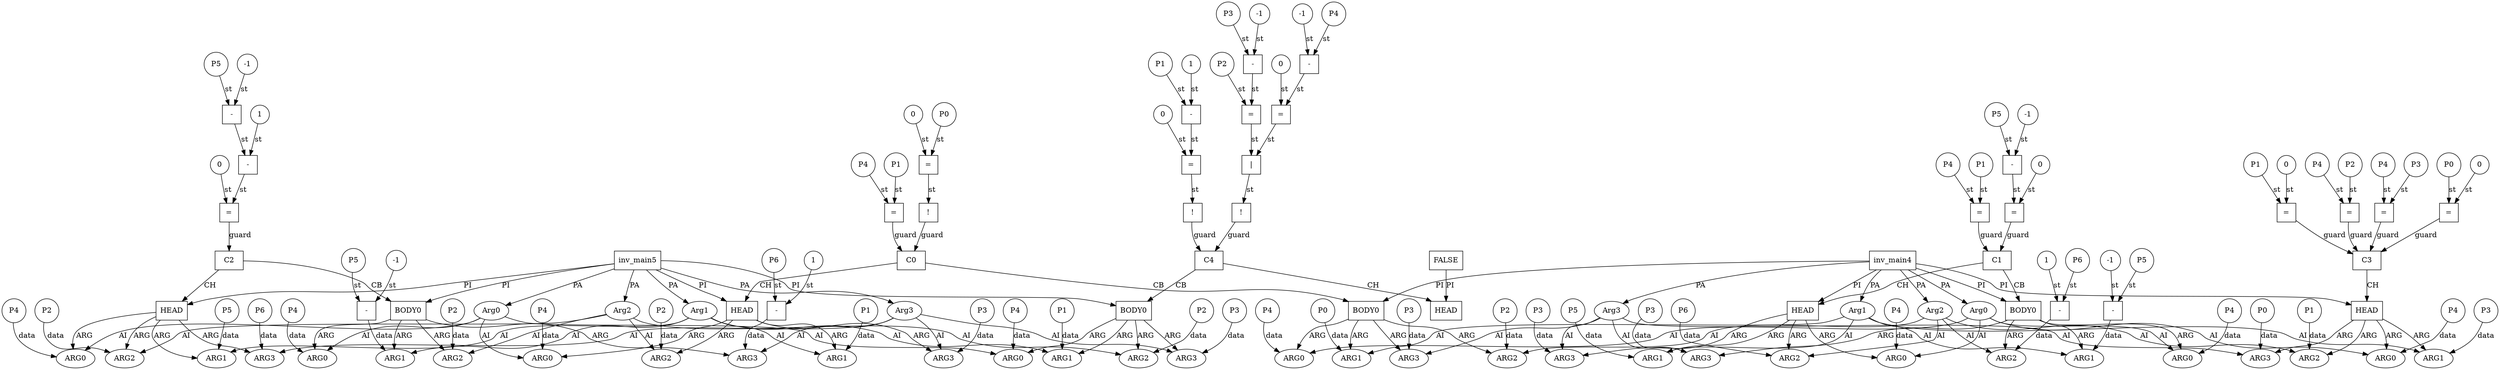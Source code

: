 // Horn Graph
digraph {
	"predicate_0" [label="inv_main5"  nodeName="predicate_0" class=predicateName GNNNodeID=0 shape="box"]
	"predicateArgument_0" [label="Arg0"  nodeName="predicateArgument_0" class=predicateArgument GNNNodeID=1 shape="ellipse"]
		"predicate_0" -> "predicateArgument_0" [ label="PA"]
	"predicateArgument_1" [label="Arg1"  nodeName="predicateArgument_1" class=predicateArgument GNNNodeID=2 shape="ellipse"]
		"predicate_0" -> "predicateArgument_1" [ label="PA"]
	"predicateArgument_2" [label="Arg2"  nodeName="predicateArgument_2" class=predicateArgument GNNNodeID=3 shape="ellipse"]
		"predicate_0" -> "predicateArgument_2" [ label="PA"]
	"predicateArgument_3" [label="Arg3"  nodeName="predicateArgument_3" class=predicateArgument GNNNodeID=4 shape="ellipse"]
		"predicate_0" -> "predicateArgument_3" [ label="PA"]
	"predicate_1" [label="inv_main4"  nodeName="predicate_1" class=predicateName GNNNodeID=5 shape="box"]
	"predicateArgument_4" [label="Arg0"  nodeName="predicateArgument_4" class=predicateArgument GNNNodeID=6 shape="ellipse"]
		"predicate_1" -> "predicateArgument_4" [ label="PA"]
	"predicateArgument_5" [label="Arg1"  nodeName="predicateArgument_5" class=predicateArgument GNNNodeID=7 shape="ellipse"]
		"predicate_1" -> "predicateArgument_5" [ label="PA"]
	"predicateArgument_6" [label="Arg2"  nodeName="predicateArgument_6" class=predicateArgument GNNNodeID=8 shape="ellipse"]
		"predicate_1" -> "predicateArgument_6" [ label="PA"]
	"predicateArgument_7" [label="Arg3"  nodeName="predicateArgument_7" class=predicateArgument GNNNodeID=9 shape="ellipse"]
		"predicate_1" -> "predicateArgument_7" [ label="PA"]
	"predicate_2" [label="FALSE"  nodeName="predicate_2" class=predicateName GNNNodeID=10 shape="box"]
	"clause_0" [label="C0"  nodeName="clause_0" class=clause GNNNodeID=11 shape="box"]
	"!_12" [label="!"  nodeName="!_12" class=operator GNNNodeID=12 shape="square"]
		"!_12" -> "clause_0" [ label="guard"]
	">=_13" [label="="  nodeName=">=_13" class=operator GNNNodeID=13 shape="square"]
		">=_13" -> "!_12" [ label="st"]
	"0_14" [label="0"  nodeName="0_14" class=constant GNNNodeID=14 shape="circle"]
		"0_14" -> ">=_13" [ label="st"]
	"P0_15" [label="P0"  nodeName="P0_15" class=symbolicConstant GNNNodeID=15 shape="circle"]
		"P0_15" -> ">=_13" [ label="st"]
	"=_16" [label="="  nodeName="=_16" class=operator GNNNodeID=16 shape="square"]
		"=_16" -> "clause_0" [ label="guard"]
	"P1_17" [label="P1"  nodeName="P1_17" class=symbolicConstant GNNNodeID=17 shape="circle"]
		"P1_17" -> "=_16" [ label="st"]
	"P4_18" [label="P4"  nodeName="P4_18" class=symbolicConstant GNNNodeID=18 shape="circle"]
		"P4_18" -> "=_16" [ label="st"]
	"clauseHead_0" [label="HEAD"  nodeName="clauseHead_0" class=clauseHead GNNNodeID=19 shape="box"]
		"clause_0" -> "clauseHead_0" [ label="CH"]
		"predicate_0" -> "clauseHead_0" [ label="PI"]
	"clauseArgument_0" [label="ARG0"  nodeName="clauseArgument_0" class=clauseArg GNNNodeID=20 shape="ellipse"]
		"clauseHead_0" -> "clauseArgument_0" [ label="ARG"]
		"predicateArgument_0" -> "clauseArgument_0" [ label="AI"]
	"P4_21" [label="P4"  nodeName="P4_21" class=symbolicConstant GNNNodeID=21 shape="circle"]
		"P4_21" -> "clauseArgument_0" [ label="data"]
	"clauseArgument_1" [label="ARG1"  nodeName="clauseArgument_1" class=clauseArg GNNNodeID=22 shape="ellipse"]
		"clauseHead_0" -> "clauseArgument_1" [ label="ARG"]
		"predicateArgument_1" -> "clauseArgument_1" [ label="AI"]
	"P1_23" [label="P1"  nodeName="P1_23" class=symbolicConstant GNNNodeID=23 shape="circle"]
		"P1_23" -> "clauseArgument_1" [ label="data"]
	"clauseArgument_2" [label="ARG2"  nodeName="clauseArgument_2" class=clauseArg GNNNodeID=24 shape="ellipse"]
		"clauseHead_0" -> "clauseArgument_2" [ label="ARG"]
		"predicateArgument_2" -> "clauseArgument_2" [ label="AI"]
	"P2_25" [label="P2"  nodeName="P2_25" class=symbolicConstant GNNNodeID=25 shape="circle"]
		"P2_25" -> "clauseArgument_2" [ label="data"]
	"clauseArgument_3" [label="ARG3"  nodeName="clauseArgument_3" class=clauseArg GNNNodeID=26 shape="ellipse"]
		"clauseHead_0" -> "clauseArgument_3" [ label="ARG"]
		"predicateArgument_3" -> "clauseArgument_3" [ label="AI"]
	"P3_27" [label="P3"  nodeName="P3_27" class=symbolicConstant GNNNodeID=27 shape="circle"]
		"P3_27" -> "clauseArgument_3" [ label="data"]
	"clauseBody_0" [label="BODY0"  nodeName="clauseBody_0" class=clauseBody GNNNodeID=28 shape="box"]
		"clause_0" -> "clauseBody_0" [ label="CB"]
		"predicate_1" -> "clauseBody_0" [ label="PI"]
	"clauseArgument_4" [label="ARG0"  nodeName="clauseArgument_4" class=clauseArg GNNNodeID=29 shape="ellipse"]
		"clauseBody_0" -> "clauseArgument_4" [ label="ARG"]
		"predicateArgument_4" -> "clauseArgument_4" [ label="AI"]
	"P4_30" [label="P4"  nodeName="P4_30" class=symbolicConstant GNNNodeID=30 shape="circle"]
		"P4_30" -> "clauseArgument_4" [ label="data"]
	"clauseArgument_5" [label="ARG1"  nodeName="clauseArgument_5" class=clauseArg GNNNodeID=31 shape="ellipse"]
		"clauseBody_0" -> "clauseArgument_5" [ label="ARG"]
		"predicateArgument_5" -> "clauseArgument_5" [ label="AI"]
	"P0_32" [label="P0"  nodeName="P0_32" class=symbolicConstant GNNNodeID=32 shape="circle"]
		"P0_32" -> "clauseArgument_5" [ label="data"]
	"clauseArgument_6" [label="ARG2"  nodeName="clauseArgument_6" class=clauseArg GNNNodeID=33 shape="ellipse"]
		"clauseBody_0" -> "clauseArgument_6" [ label="ARG"]
		"predicateArgument_6" -> "clauseArgument_6" [ label="AI"]
	"P2_34" [label="P2"  nodeName="P2_34" class=symbolicConstant GNNNodeID=34 shape="circle"]
		"P2_34" -> "clauseArgument_6" [ label="data"]
	"clauseArgument_7" [label="ARG3"  nodeName="clauseArgument_7" class=clauseArg GNNNodeID=35 shape="ellipse"]
		"clauseBody_0" -> "clauseArgument_7" [ label="ARG"]
		"predicateArgument_7" -> "clauseArgument_7" [ label="AI"]
	"P3_36" [label="P3"  nodeName="P3_36" class=symbolicConstant GNNNodeID=36 shape="circle"]
		"P3_36" -> "clauseArgument_7" [ label="data"]
	"clause_1" [label="C1"  nodeName="clause_1" class=clause GNNNodeID=37 shape="box"]
	">=_38" [label="="  nodeName=">=_38" class=operator GNNNodeID=38 shape="square"]
		">=_38" -> "clause_1" [ label="guard"]
	"0_39" [label="0"  nodeName="0_39" class=constant GNNNodeID=39 shape="circle"]
		"0_39" -> ">=_38" [ label="st"]
	"-_40" [label="-"  nodeName="-_40" class=operator GNNNodeID=40 shape="square"]
		"-_40" -> ">=_38" [ label="st"]
	"P5_41" [label="P5"  nodeName="P5_41" class=symbolicConstant GNNNodeID=41 shape="circle"]
		"P5_41" -> "-_40" [ label="st"]
	"-1_42" [label="-1"  nodeName="-1_42" class=constant GNNNodeID=42 shape="circle"]
		"-1_42" -> "-_40" [ label="st"]
	"=_43" [label="="  nodeName="=_43" class=operator GNNNodeID=43 shape="square"]
		"=_43" -> "clause_1" [ label="guard"]
	"P1_44" [label="P1"  nodeName="P1_44" class=symbolicConstant GNNNodeID=44 shape="circle"]
		"P1_44" -> "=_43" [ label="st"]
	"P4_45" [label="P4"  nodeName="P4_45" class=symbolicConstant GNNNodeID=45 shape="circle"]
		"P4_45" -> "=_43" [ label="st"]
	"clauseHead_1" [label="HEAD"  nodeName="clauseHead_1" class=clauseHead GNNNodeID=46 shape="box"]
		"clause_1" -> "clauseHead_1" [ label="CH"]
		"predicate_1" -> "clauseHead_1" [ label="PI"]
	"clauseArgument_8" [label="ARG0"  nodeName="clauseArgument_8" class=clauseArg GNNNodeID=47 shape="ellipse"]
		"clauseHead_1" -> "clauseArgument_8" [ label="ARG"]
		"predicateArgument_4" -> "clauseArgument_8" [ label="AI"]
	"P4_48" [label="P4"  nodeName="P4_48" class=symbolicConstant GNNNodeID=48 shape="circle"]
		"P4_48" -> "clauseArgument_8" [ label="data"]
	"clauseArgument_9" [label="ARG1"  nodeName="clauseArgument_9" class=clauseArg GNNNodeID=49 shape="ellipse"]
		"clauseHead_1" -> "clauseArgument_9" [ label="ARG"]
		"predicateArgument_5" -> "clauseArgument_9" [ label="AI"]
	"P5_50" [label="P5"  nodeName="P5_50" class=symbolicConstant GNNNodeID=50 shape="circle"]
		"P5_50" -> "clauseArgument_9" [ label="data"]
	"clauseArgument_10" [label="ARG2"  nodeName="clauseArgument_10" class=clauseArg GNNNodeID=51 shape="ellipse"]
		"clauseHead_1" -> "clauseArgument_10" [ label="ARG"]
		"predicateArgument_6" -> "clauseArgument_10" [ label="AI"]
	"P6_52" [label="P6"  nodeName="P6_52" class=symbolicConstant GNNNodeID=52 shape="circle"]
		"P6_52" -> "clauseArgument_10" [ label="data"]
	"clauseArgument_11" [label="ARG3"  nodeName="clauseArgument_11" class=clauseArg GNNNodeID=53 shape="ellipse"]
		"clauseHead_1" -> "clauseArgument_11" [ label="ARG"]
		"predicateArgument_7" -> "clauseArgument_11" [ label="AI"]
	"P3_54" [label="P3"  nodeName="P3_54" class=symbolicConstant GNNNodeID=54 shape="circle"]
		"P3_54" -> "clauseArgument_11" [ label="data"]
	"clauseBody_1" [label="BODY0"  nodeName="clauseBody_1" class=clauseBody GNNNodeID=55 shape="box"]
		"clause_1" -> "clauseBody_1" [ label="CB"]
		"predicate_1" -> "clauseBody_1" [ label="PI"]
	"clauseArgument_12" [label="ARG0"  nodeName="clauseArgument_12" class=clauseArg GNNNodeID=56 shape="ellipse"]
		"clauseBody_1" -> "clauseArgument_12" [ label="ARG"]
		"predicateArgument_4" -> "clauseArgument_12" [ label="AI"]
	"P4_57" [label="P4"  nodeName="P4_57" class=symbolicConstant GNNNodeID=57 shape="circle"]
		"P4_57" -> "clauseArgument_12" [ label="data"]
	"clauseArgument_13" [label="ARG1"  nodeName="clauseArgument_13" class=clauseArg GNNNodeID=58 shape="ellipse"]
		"clauseBody_1" -> "clauseArgument_13" [ label="ARG"]
		"predicateArgument_5" -> "clauseArgument_13" [ label="AI"]
	"-_59" [label="-"  nodeName="-_59" class=operator GNNNodeID=59 shape="square"]
		"-_59" -> "clauseArgument_13" [ label="data"]
	"P5_60" [label="P5"  nodeName="P5_60" class=symbolicConstant GNNNodeID=60 shape="circle"]
		"P5_60" -> "-_59" [ label="st"]
	"-1_61" [label="-1"  nodeName="-1_61" class=constant GNNNodeID=61 shape="circle"]
		"-1_61" -> "-_59" [ label="st"]
	"clauseArgument_14" [label="ARG2"  nodeName="clauseArgument_14" class=clauseArg GNNNodeID=62 shape="ellipse"]
		"clauseBody_1" -> "clauseArgument_14" [ label="ARG"]
		"predicateArgument_6" -> "clauseArgument_14" [ label="AI"]
	"-_63" [label="-"  nodeName="-_63" class=operator GNNNodeID=63 shape="square"]
		"-_63" -> "clauseArgument_14" [ label="data"]
	"P6_64" [label="P6"  nodeName="P6_64" class=symbolicConstant GNNNodeID=64 shape="circle"]
		"P6_64" -> "-_63" [ label="st"]
	"1_65" [label="1"  nodeName="1_65" class=constant GNNNodeID=65 shape="circle"]
		"1_65" -> "-_63" [ label="st"]
	"clauseArgument_15" [label="ARG3"  nodeName="clauseArgument_15" class=clauseArg GNNNodeID=66 shape="ellipse"]
		"clauseBody_1" -> "clauseArgument_15" [ label="ARG"]
		"predicateArgument_7" -> "clauseArgument_15" [ label="AI"]
	"P3_67" [label="P3"  nodeName="P3_67" class=symbolicConstant GNNNodeID=67 shape="circle"]
		"P3_67" -> "clauseArgument_15" [ label="data"]
	"clause_2" [label="C2"  nodeName="clause_2" class=clause GNNNodeID=68 shape="box"]
	">=_69" [label="="  nodeName=">=_69" class=operator GNNNodeID=69 shape="square"]
		">=_69" -> "clause_2" [ label="guard"]
	"0_70" [label="0"  nodeName="0_70" class=constant GNNNodeID=70 shape="circle"]
		"0_70" -> ">=_69" [ label="st"]
	"-_71" [label="-"  nodeName="-_71" class=operator GNNNodeID=71 shape="square"]
		"-_71" -> ">=_69" [ label="st"]
	"-_72" [label="-"  nodeName="-_72" class=operator GNNNodeID=72 shape="square"]
		"-_72" -> "-_71" [ label="st"]
	"P5_73" [label="P5"  nodeName="P5_73" class=symbolicConstant GNNNodeID=73 shape="circle"]
		"P5_73" -> "-_72" [ label="st"]
	"-1_74" [label="-1"  nodeName="-1_74" class=constant GNNNodeID=74 shape="circle"]
		"-1_74" -> "-_72" [ label="st"]
	"1_75" [label="1"  nodeName="1_75" class=constant GNNNodeID=75 shape="circle"]
		"1_75" -> "-_71" [ label="st"]
	"clauseHead_2" [label="HEAD"  nodeName="clauseHead_2" class=clauseHead GNNNodeID=76 shape="box"]
		"clause_2" -> "clauseHead_2" [ label="CH"]
		"predicate_0" -> "clauseHead_2" [ label="PI"]
	"clauseArgument_16" [label="ARG0"  nodeName="clauseArgument_16" class=clauseArg GNNNodeID=77 shape="ellipse"]
		"clauseHead_2" -> "clauseArgument_16" [ label="ARG"]
		"predicateArgument_0" -> "clauseArgument_16" [ label="AI"]
	"P4_78" [label="P4"  nodeName="P4_78" class=symbolicConstant GNNNodeID=78 shape="circle"]
		"P4_78" -> "clauseArgument_16" [ label="data"]
	"clauseArgument_17" [label="ARG1"  nodeName="clauseArgument_17" class=clauseArg GNNNodeID=79 shape="ellipse"]
		"clauseHead_2" -> "clauseArgument_17" [ label="ARG"]
		"predicateArgument_1" -> "clauseArgument_17" [ label="AI"]
	"P5_80" [label="P5"  nodeName="P5_80" class=symbolicConstant GNNNodeID=80 shape="circle"]
		"P5_80" -> "clauseArgument_17" [ label="data"]
	"clauseArgument_18" [label="ARG2"  nodeName="clauseArgument_18" class=clauseArg GNNNodeID=81 shape="ellipse"]
		"clauseHead_2" -> "clauseArgument_18" [ label="ARG"]
		"predicateArgument_2" -> "clauseArgument_18" [ label="AI"]
	"P2_82" [label="P2"  nodeName="P2_82" class=symbolicConstant GNNNodeID=82 shape="circle"]
		"P2_82" -> "clauseArgument_18" [ label="data"]
	"clauseArgument_19" [label="ARG3"  nodeName="clauseArgument_19" class=clauseArg GNNNodeID=83 shape="ellipse"]
		"clauseHead_2" -> "clauseArgument_19" [ label="ARG"]
		"predicateArgument_3" -> "clauseArgument_19" [ label="AI"]
	"P6_84" [label="P6"  nodeName="P6_84" class=symbolicConstant GNNNodeID=84 shape="circle"]
		"P6_84" -> "clauseArgument_19" [ label="data"]
	"clauseBody_2" [label="BODY0"  nodeName="clauseBody_2" class=clauseBody GNNNodeID=85 shape="box"]
		"clause_2" -> "clauseBody_2" [ label="CB"]
		"predicate_0" -> "clauseBody_2" [ label="PI"]
	"clauseArgument_20" [label="ARG0"  nodeName="clauseArgument_20" class=clauseArg GNNNodeID=86 shape="ellipse"]
		"clauseBody_2" -> "clauseArgument_20" [ label="ARG"]
		"predicateArgument_0" -> "clauseArgument_20" [ label="AI"]
	"P4_87" [label="P4"  nodeName="P4_87" class=symbolicConstant GNNNodeID=87 shape="circle"]
		"P4_87" -> "clauseArgument_20" [ label="data"]
	"clauseArgument_21" [label="ARG1"  nodeName="clauseArgument_21" class=clauseArg GNNNodeID=88 shape="ellipse"]
		"clauseBody_2" -> "clauseArgument_21" [ label="ARG"]
		"predicateArgument_1" -> "clauseArgument_21" [ label="AI"]
	"-_89" [label="-"  nodeName="-_89" class=operator GNNNodeID=89 shape="square"]
		"-_89" -> "clauseArgument_21" [ label="data"]
	"P5_90" [label="P5"  nodeName="P5_90" class=symbolicConstant GNNNodeID=90 shape="circle"]
		"P5_90" -> "-_89" [ label="st"]
	"-1_91" [label="-1"  nodeName="-1_91" class=constant GNNNodeID=91 shape="circle"]
		"-1_91" -> "-_89" [ label="st"]
	"clauseArgument_22" [label="ARG2"  nodeName="clauseArgument_22" class=clauseArg GNNNodeID=92 shape="ellipse"]
		"clauseBody_2" -> "clauseArgument_22" [ label="ARG"]
		"predicateArgument_2" -> "clauseArgument_22" [ label="AI"]
	"P2_93" [label="P2"  nodeName="P2_93" class=symbolicConstant GNNNodeID=93 shape="circle"]
		"P2_93" -> "clauseArgument_22" [ label="data"]
	"clauseArgument_23" [label="ARG3"  nodeName="clauseArgument_23" class=clauseArg GNNNodeID=94 shape="ellipse"]
		"clauseBody_2" -> "clauseArgument_23" [ label="ARG"]
		"predicateArgument_3" -> "clauseArgument_23" [ label="AI"]
	"-_95" [label="-"  nodeName="-_95" class=operator GNNNodeID=95 shape="square"]
		"-_95" -> "clauseArgument_23" [ label="data"]
	"P6_96" [label="P6"  nodeName="P6_96" class=symbolicConstant GNNNodeID=96 shape="circle"]
		"P6_96" -> "-_95" [ label="st"]
	"1_97" [label="1"  nodeName="1_97" class=constant GNNNodeID=97 shape="circle"]
		"1_97" -> "-_95" [ label="st"]
	"clause_3" [label="C3"  nodeName="clause_3" class=clause GNNNodeID=98 shape="box"]
	"=_99" [label="="  nodeName="=_99" class=operator GNNNodeID=99 shape="square"]
		"=_99" -> "clause_3" [ label="guard"]
	"0_100" [label="0"  nodeName="0_100" class=constant GNNNodeID=100 shape="circle"]
		"0_100" -> "=_99" [ label="st"]
	"P0_101" [label="P0"  nodeName="P0_101" class=symbolicConstant GNNNodeID=101 shape="circle"]
		"P0_101" -> "=_99" [ label="st"]
	"=_102" [label="="  nodeName="=_102" class=operator GNNNodeID=102 shape="square"]
		"=_102" -> "clause_3" [ label="guard"]
	"0_103" [label="0"  nodeName="0_103" class=constant GNNNodeID=103 shape="circle"]
		"0_103" -> "=_102" [ label="st"]
	"P1_104" [label="P1"  nodeName="P1_104" class=symbolicConstant GNNNodeID=104 shape="circle"]
		"P1_104" -> "=_102" [ label="st"]
	"=_105" [label="="  nodeName="=_105" class=operator GNNNodeID=105 shape="square"]
		"=_105" -> "clause_3" [ label="guard"]
	"P2_106" [label="P2"  nodeName="P2_106" class=symbolicConstant GNNNodeID=106 shape="circle"]
		"P2_106" -> "=_105" [ label="st"]
	"P4_107" [label="P4"  nodeName="P4_107" class=symbolicConstant GNNNodeID=107 shape="circle"]
		"P4_107" -> "=_105" [ label="st"]
	"=_108" [label="="  nodeName="=_108" class=operator GNNNodeID=108 shape="square"]
		"=_108" -> "clause_3" [ label="guard"]
	"P3_109" [label="P3"  nodeName="P3_109" class=symbolicConstant GNNNodeID=109 shape="circle"]
		"P3_109" -> "=_108" [ label="st"]
	"P4_110" [label="P4"  nodeName="P4_110" class=symbolicConstant GNNNodeID=110 shape="circle"]
		"P4_110" -> "=_108" [ label="st"]
	"clauseHead_3" [label="HEAD"  nodeName="clauseHead_3" class=clauseHead GNNNodeID=111 shape="box"]
		"clause_3" -> "clauseHead_3" [ label="CH"]
		"predicate_1" -> "clauseHead_3" [ label="PI"]
	"clauseArgument_24" [label="ARG0"  nodeName="clauseArgument_24" class=clauseArg GNNNodeID=112 shape="ellipse"]
		"clauseHead_3" -> "clauseArgument_24" [ label="ARG"]
		"predicateArgument_4" -> "clauseArgument_24" [ label="AI"]
	"P4_113" [label="P4"  nodeName="P4_113" class=symbolicConstant GNNNodeID=113 shape="circle"]
		"P4_113" -> "clauseArgument_24" [ label="data"]
	"clauseArgument_25" [label="ARG1"  nodeName="clauseArgument_25" class=clauseArg GNNNodeID=114 shape="ellipse"]
		"clauseHead_3" -> "clauseArgument_25" [ label="ARG"]
		"predicateArgument_5" -> "clauseArgument_25" [ label="AI"]
	"P3_115" [label="P3"  nodeName="P3_115" class=symbolicConstant GNNNodeID=115 shape="circle"]
		"P3_115" -> "clauseArgument_25" [ label="data"]
	"clauseArgument_26" [label="ARG2"  nodeName="clauseArgument_26" class=clauseArg GNNNodeID=116 shape="ellipse"]
		"clauseHead_3" -> "clauseArgument_26" [ label="ARG"]
		"predicateArgument_6" -> "clauseArgument_26" [ label="AI"]
	"P1_117" [label="P1"  nodeName="P1_117" class=symbolicConstant GNNNodeID=117 shape="circle"]
		"P1_117" -> "clauseArgument_26" [ label="data"]
	"clauseArgument_27" [label="ARG3"  nodeName="clauseArgument_27" class=clauseArg GNNNodeID=118 shape="ellipse"]
		"clauseHead_3" -> "clauseArgument_27" [ label="ARG"]
		"predicateArgument_7" -> "clauseArgument_27" [ label="AI"]
	"P0_119" [label="P0"  nodeName="P0_119" class=symbolicConstant GNNNodeID=119 shape="circle"]
		"P0_119" -> "clauseArgument_27" [ label="data"]
	"clause_4" [label="C4"  nodeName="clause_4" class=clause GNNNodeID=120 shape="box"]
	"!_121" [label="!"  nodeName="!_121" class=operator GNNNodeID=121 shape="square"]
		"!_121" -> "clause_4" [ label="guard"]
	"|_122" [label="|"  nodeName="|_122" class=operator GNNNodeID=122 shape="square"]
		"|_122" -> "!_121" [ label="st"]
	"=_123" [label="="  nodeName="=_123" class=operator GNNNodeID=123 shape="square"]
		"=_123" -> "|_122" [ label="st"]
	"P2_124" [label="P2"  nodeName="P2_124" class=symbolicConstant GNNNodeID=124 shape="circle"]
		"P2_124" -> "=_123" [ label="st"]
	"-_125" [label="-"  nodeName="-_125" class=operator GNNNodeID=125 shape="square"]
		"-_125" -> "=_123" [ label="st"]
	"P3_126" [label="P3"  nodeName="P3_126" class=symbolicConstant GNNNodeID=126 shape="circle"]
		"P3_126" -> "-_125" [ label="st"]
	"-1_127" [label="-1"  nodeName="-1_127" class=constant GNNNodeID=127 shape="circle"]
		"-1_127" -> "-_125" [ label="st"]
	">=_128" [label="="  nodeName=">=_128" class=operator GNNNodeID=128 shape="square"]
		">=_128" -> "|_122" [ label="st"]
	"0_129" [label="0"  nodeName="0_129" class=constant GNNNodeID=129 shape="circle"]
		"0_129" -> ">=_128" [ label="st"]
	"-_130" [label="-"  nodeName="-_130" class=operator GNNNodeID=130 shape="square"]
		"-_130" -> ">=_128" [ label="st"]
	"-1_131" [label="-1"  nodeName="-1_131" class=constant GNNNodeID=131 shape="circle"]
		"-1_131" -> "-_130" [ label="st"]
	"P4_132" [label="P4"  nodeName="P4_132" class=symbolicConstant GNNNodeID=132 shape="circle"]
		"P4_132" -> "-_130" [ label="st"]
	"!_133" [label="!"  nodeName="!_133" class=operator GNNNodeID=133 shape="square"]
		"!_133" -> "clause_4" [ label="guard"]
	">=_134" [label="="  nodeName=">=_134" class=operator GNNNodeID=134 shape="square"]
		">=_134" -> "!_133" [ label="st"]
	"0_135" [label="0"  nodeName="0_135" class=constant GNNNodeID=135 shape="circle"]
		"0_135" -> ">=_134" [ label="st"]
	"-_136" [label="-"  nodeName="-_136" class=operator GNNNodeID=136 shape="square"]
		"-_136" -> ">=_134" [ label="st"]
	"P1_137" [label="P1"  nodeName="P1_137" class=symbolicConstant GNNNodeID=137 shape="circle"]
		"P1_137" -> "-_136" [ label="st"]
	"1_138" [label="1"  nodeName="1_138" class=constant GNNNodeID=138 shape="circle"]
		"1_138" -> "-_136" [ label="st"]
	"clauseHead_4" [label="HEAD"  nodeName="clauseHead_4" class=clauseHead GNNNodeID=139 shape="box"]
		"clause_4" -> "clauseHead_4" [ label="CH"]
		"predicate_2" -> "clauseHead_4" [ label="PI"]
	"clauseBody_3" [label="BODY0"  nodeName="clauseBody_3" class=clauseBody GNNNodeID=140 shape="box"]
		"clause_4" -> "clauseBody_3" [ label="CB"]
		"predicate_0" -> "clauseBody_3" [ label="PI"]
	"clauseArgument_28" [label="ARG0"  nodeName="clauseArgument_28" class=clauseArg GNNNodeID=141 shape="ellipse"]
		"clauseBody_3" -> "clauseArgument_28" [ label="ARG"]
		"predicateArgument_0" -> "clauseArgument_28" [ label="AI"]
	"P4_142" [label="P4"  nodeName="P4_142" class=symbolicConstant GNNNodeID=142 shape="circle"]
		"P4_142" -> "clauseArgument_28" [ label="data"]
	"clauseArgument_29" [label="ARG1"  nodeName="clauseArgument_29" class=clauseArg GNNNodeID=143 shape="ellipse"]
		"clauseBody_3" -> "clauseArgument_29" [ label="ARG"]
		"predicateArgument_1" -> "clauseArgument_29" [ label="AI"]
	"P1_144" [label="P1"  nodeName="P1_144" class=symbolicConstant GNNNodeID=144 shape="circle"]
		"P1_144" -> "clauseArgument_29" [ label="data"]
	"clauseArgument_30" [label="ARG2"  nodeName="clauseArgument_30" class=clauseArg GNNNodeID=145 shape="ellipse"]
		"clauseBody_3" -> "clauseArgument_30" [ label="ARG"]
		"predicateArgument_2" -> "clauseArgument_30" [ label="AI"]
	"P2_146" [label="P2"  nodeName="P2_146" class=symbolicConstant GNNNodeID=146 shape="circle"]
		"P2_146" -> "clauseArgument_30" [ label="data"]
	"clauseArgument_31" [label="ARG3"  nodeName="clauseArgument_31" class=clauseArg GNNNodeID=147 shape="ellipse"]
		"clauseBody_3" -> "clauseArgument_31" [ label="ARG"]
		"predicateArgument_3" -> "clauseArgument_31" [ label="AI"]
	"P3_148" [label="P3"  nodeName="P3_148" class=symbolicConstant GNNNodeID=148 shape="circle"]
		"P3_148" -> "clauseArgument_31" [ label="data"]
}
